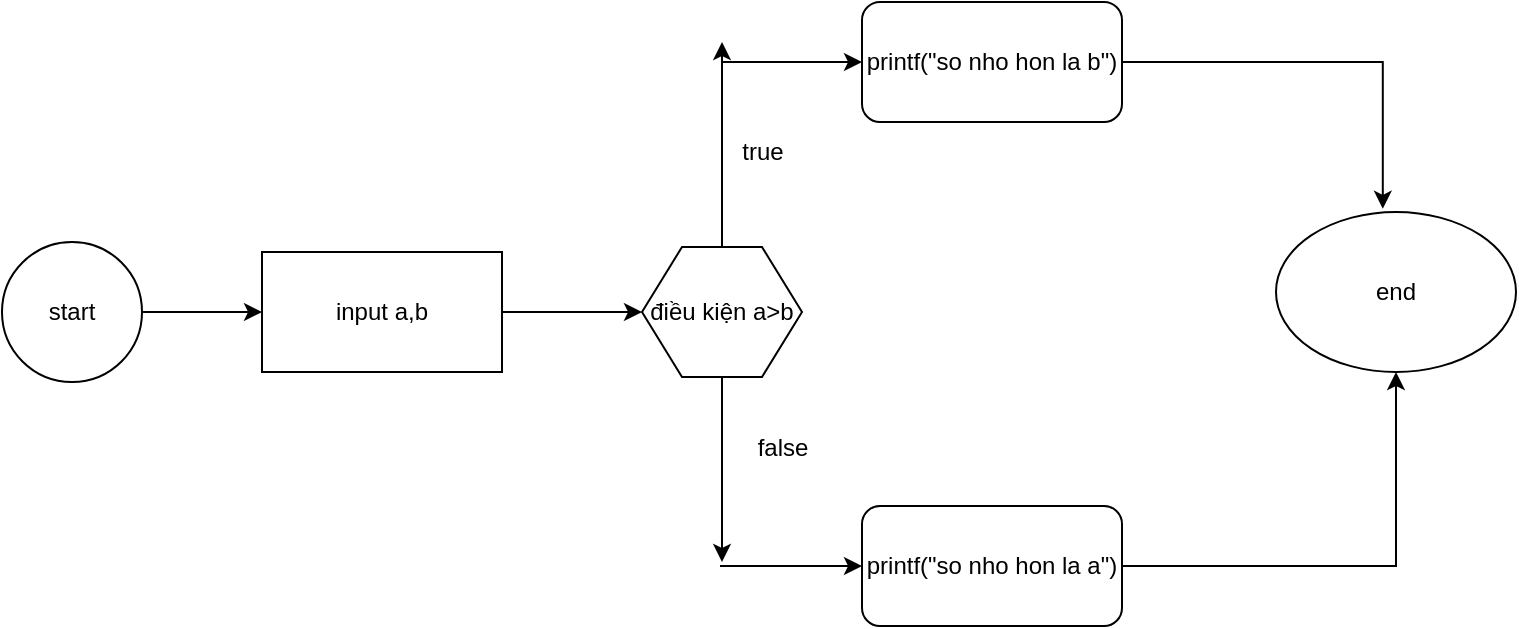 <mxfile version="25.0.3">
  <diagram name="Trang-1" id="YeT7ZSX0-EWDK674Xc7F">
    <mxGraphModel dx="1050" dy="557" grid="1" gridSize="10" guides="1" tooltips="1" connect="1" arrows="1" fold="1" page="1" pageScale="1" pageWidth="827" pageHeight="1169" math="0" shadow="0">
      <root>
        <mxCell id="0" />
        <mxCell id="1" parent="0" />
        <mxCell id="K3QBnGxF6jMTdNAxb35z-1" style="edgeStyle=orthogonalEdgeStyle;rounded=0;orthogonalLoop=1;jettySize=auto;html=1;" parent="1" source="pgK3qAwumOwAQM83L118-1" edge="1">
          <mxGeometry relative="1" as="geometry">
            <mxPoint x="200" y="295" as="targetPoint" />
          </mxGeometry>
        </mxCell>
        <mxCell id="pgK3qAwumOwAQM83L118-1" value="start" style="ellipse;whiteSpace=wrap;html=1;aspect=fixed;" parent="1" vertex="1">
          <mxGeometry x="70" y="260" width="70" height="70" as="geometry" />
        </mxCell>
        <mxCell id="K3QBnGxF6jMTdNAxb35z-3" style="edgeStyle=orthogonalEdgeStyle;rounded=0;orthogonalLoop=1;jettySize=auto;html=1;" parent="1" source="K3QBnGxF6jMTdNAxb35z-2" edge="1">
          <mxGeometry relative="1" as="geometry">
            <mxPoint x="390" y="295" as="targetPoint" />
          </mxGeometry>
        </mxCell>
        <mxCell id="K3QBnGxF6jMTdNAxb35z-2" value="input a,b" style="rounded=0;whiteSpace=wrap;html=1;" parent="1" vertex="1">
          <mxGeometry x="200" y="265" width="120" height="60" as="geometry" />
        </mxCell>
        <mxCell id="K3QBnGxF6jMTdNAxb35z-5" style="edgeStyle=orthogonalEdgeStyle;rounded=0;orthogonalLoop=1;jettySize=auto;html=1;" parent="1" source="K3QBnGxF6jMTdNAxb35z-4" edge="1">
          <mxGeometry relative="1" as="geometry">
            <mxPoint x="430" y="420" as="targetPoint" />
          </mxGeometry>
        </mxCell>
        <mxCell id="K3QBnGxF6jMTdNAxb35z-10" style="edgeStyle=orthogonalEdgeStyle;rounded=0;orthogonalLoop=1;jettySize=auto;html=1;" parent="1" source="K3QBnGxF6jMTdNAxb35z-4" edge="1">
          <mxGeometry relative="1" as="geometry">
            <mxPoint x="430" y="160" as="targetPoint" />
          </mxGeometry>
        </mxCell>
        <mxCell id="K3QBnGxF6jMTdNAxb35z-4" value="điều kiện a&amp;gt;b" style="shape=hexagon;perimeter=hexagonPerimeter2;whiteSpace=wrap;html=1;fixedSize=1;" parent="1" vertex="1">
          <mxGeometry x="390" y="262.5" width="80" height="65" as="geometry" />
        </mxCell>
        <mxCell id="K3QBnGxF6jMTdNAxb35z-6" value="false" style="text;html=1;align=center;verticalAlign=middle;resizable=0;points=[];autosize=1;strokeColor=none;fillColor=none;" parent="1" vertex="1">
          <mxGeometry x="435" y="348" width="50" height="30" as="geometry" />
        </mxCell>
        <mxCell id="K3QBnGxF6jMTdNAxb35z-8" value="" style="endArrow=classic;html=1;rounded=0;" parent="1" target="K3QBnGxF6jMTdNAxb35z-9" edge="1">
          <mxGeometry width="50" height="50" relative="1" as="geometry">
            <mxPoint x="429" y="422" as="sourcePoint" />
            <mxPoint x="550" y="422" as="targetPoint" />
          </mxGeometry>
        </mxCell>
        <mxCell id="K3QBnGxF6jMTdNAxb35z-17" style="edgeStyle=orthogonalEdgeStyle;rounded=0;orthogonalLoop=1;jettySize=auto;html=1;entryX=0.5;entryY=1;entryDx=0;entryDy=0;" parent="1" source="K3QBnGxF6jMTdNAxb35z-9" target="K3QBnGxF6jMTdNAxb35z-15" edge="1">
          <mxGeometry relative="1" as="geometry" />
        </mxCell>
        <mxCell id="K3QBnGxF6jMTdNAxb35z-9" value="printf(&quot;so nho hon la a&quot;)" style="rounded=1;whiteSpace=wrap;html=1;" parent="1" vertex="1">
          <mxGeometry x="500" y="392" width="130" height="60" as="geometry" />
        </mxCell>
        <mxCell id="K3QBnGxF6jMTdNAxb35z-11" value="" style="endArrow=classic;html=1;rounded=0;" parent="1" target="K3QBnGxF6jMTdNAxb35z-12" edge="1">
          <mxGeometry width="50" height="50" relative="1" as="geometry">
            <mxPoint x="430" y="170" as="sourcePoint" />
            <mxPoint x="500" y="170" as="targetPoint" />
          </mxGeometry>
        </mxCell>
        <mxCell id="K3QBnGxF6jMTdNAxb35z-12" value="printf(&quot;so nho hon la b&quot;)" style="rounded=1;whiteSpace=wrap;html=1;" parent="1" vertex="1">
          <mxGeometry x="500" y="140" width="130" height="60" as="geometry" />
        </mxCell>
        <mxCell id="K3QBnGxF6jMTdNAxb35z-15" value="end" style="ellipse;whiteSpace=wrap;html=1;" parent="1" vertex="1">
          <mxGeometry x="707" y="245" width="120" height="80" as="geometry" />
        </mxCell>
        <mxCell id="K3QBnGxF6jMTdNAxb35z-16" style="edgeStyle=orthogonalEdgeStyle;rounded=0;orthogonalLoop=1;jettySize=auto;html=1;entryX=0.445;entryY=-0.02;entryDx=0;entryDy=0;entryPerimeter=0;" parent="1" source="K3QBnGxF6jMTdNAxb35z-12" target="K3QBnGxF6jMTdNAxb35z-15" edge="1">
          <mxGeometry relative="1" as="geometry" />
        </mxCell>
        <mxCell id="K3QBnGxF6jMTdNAxb35z-18" value="true" style="text;html=1;align=center;verticalAlign=middle;resizable=0;points=[];autosize=1;strokeColor=none;fillColor=none;" parent="1" vertex="1">
          <mxGeometry x="430" y="200" width="40" height="30" as="geometry" />
        </mxCell>
      </root>
    </mxGraphModel>
  </diagram>
</mxfile>
